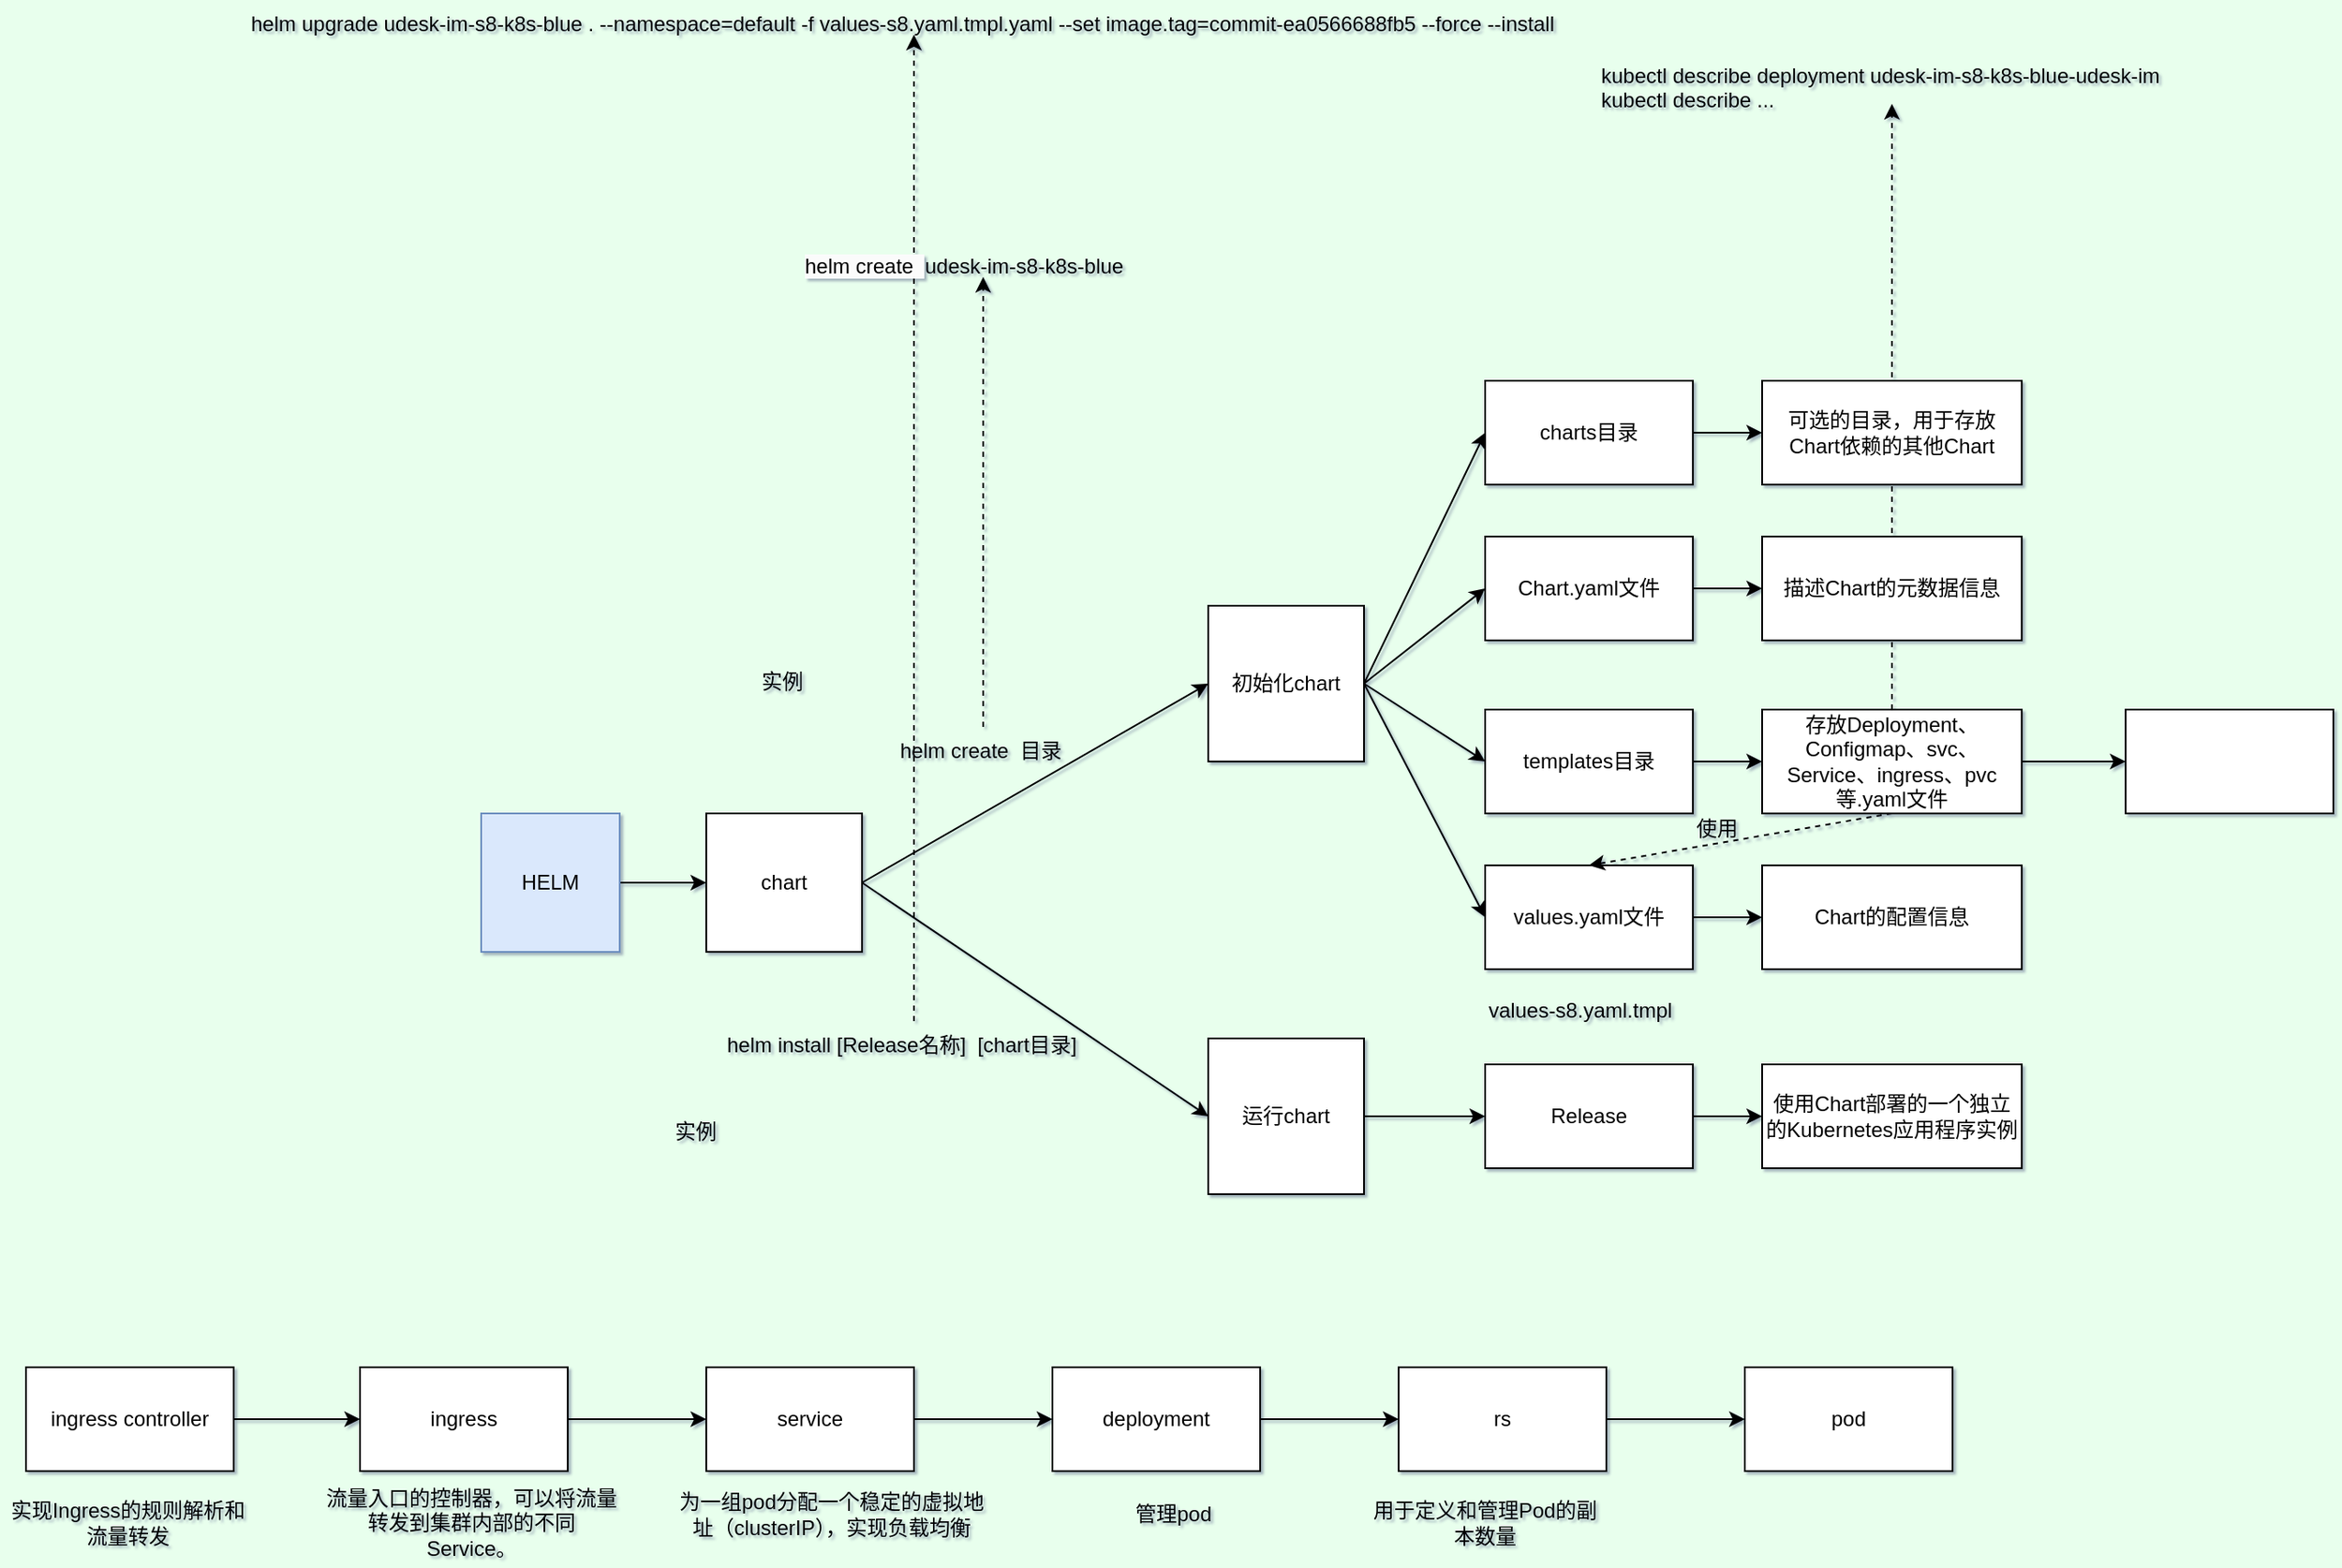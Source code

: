 <mxfile version="21.7.4" type="github">
  <diagram name="第 1 页" id="E5oqeyXUT3EholCvVv0P">
    <mxGraphModel dx="2048" dy="1929" grid="1" gridSize="10" guides="1" tooltips="1" connect="1" arrows="1" fold="1" page="1" pageScale="1" pageWidth="827" pageHeight="1169" background="#E8FFED" math="0" shadow="1">
      <root>
        <mxCell id="0" />
        <mxCell id="1" parent="0" />
        <mxCell id="5qIUG_8EQPnFbdWqvxKQ-83" style="edgeStyle=orthogonalEdgeStyle;rounded=0;orthogonalLoop=1;jettySize=auto;html=1;exitX=0.5;exitY=0;exitDx=0;exitDy=0;entryX=0.5;entryY=1;entryDx=0;entryDy=0;dashed=1;" parent="1" source="5qIUG_8EQPnFbdWqvxKQ-54" target="5qIUG_8EQPnFbdWqvxKQ-43" edge="1">
          <mxGeometry relative="1" as="geometry" />
        </mxCell>
        <mxCell id="5qIUG_8EQPnFbdWqvxKQ-84" style="edgeStyle=orthogonalEdgeStyle;rounded=0;orthogonalLoop=1;jettySize=auto;html=1;exitX=0.5;exitY=0;exitDx=0;exitDy=0;entryX=0.5;entryY=1;entryDx=0;entryDy=0;dashed=1;" parent="1" source="5qIUG_8EQPnFbdWqvxKQ-31" target="5qIUG_8EQPnFbdWqvxKQ-81" edge="1">
          <mxGeometry relative="1" as="geometry" />
        </mxCell>
        <mxCell id="5qIUG_8EQPnFbdWqvxKQ-47" style="edgeStyle=orthogonalEdgeStyle;rounded=0;orthogonalLoop=1;jettySize=auto;html=1;exitX=1;exitY=0.5;exitDx=0;exitDy=0;entryX=0;entryY=0.5;entryDx=0;entryDy=0;" parent="1" source="5qIUG_8EQPnFbdWqvxKQ-1" target="5qIUG_8EQPnFbdWqvxKQ-44" edge="1">
          <mxGeometry relative="1" as="geometry" />
        </mxCell>
        <mxCell id="5qIUG_8EQPnFbdWqvxKQ-1" value="HELM" style="whiteSpace=wrap;html=1;aspect=fixed;fillColor=#dae8fc;strokeColor=#6c8ebf;" parent="1" vertex="1">
          <mxGeometry x="-270" y="250" width="80" height="80" as="geometry" />
        </mxCell>
        <mxCell id="5qIUG_8EQPnFbdWqvxKQ-24" style="rounded=0;orthogonalLoop=1;jettySize=auto;html=1;exitX=1;exitY=0.5;exitDx=0;exitDy=0;entryX=0;entryY=0.5;entryDx=0;entryDy=0;elbow=vertical;" parent="1" source="5qIUG_8EQPnFbdWqvxKQ-3" target="5qIUG_8EQPnFbdWqvxKQ-20" edge="1">
          <mxGeometry relative="1" as="geometry" />
        </mxCell>
        <mxCell id="5qIUG_8EQPnFbdWqvxKQ-25" style="rounded=0;orthogonalLoop=1;jettySize=auto;html=1;exitX=1;exitY=0.5;exitDx=0;exitDy=0;entryX=0;entryY=0.5;entryDx=0;entryDy=0;" parent="1" source="5qIUG_8EQPnFbdWqvxKQ-3" target="5qIUG_8EQPnFbdWqvxKQ-21" edge="1">
          <mxGeometry relative="1" as="geometry" />
        </mxCell>
        <mxCell id="5qIUG_8EQPnFbdWqvxKQ-26" style="rounded=0;orthogonalLoop=1;jettySize=auto;html=1;exitX=1;exitY=0.5;exitDx=0;exitDy=0;entryX=0;entryY=0.5;entryDx=0;entryDy=0;" parent="1" source="5qIUG_8EQPnFbdWqvxKQ-3" target="5qIUG_8EQPnFbdWqvxKQ-22" edge="1">
          <mxGeometry relative="1" as="geometry" />
        </mxCell>
        <mxCell id="5qIUG_8EQPnFbdWqvxKQ-27" style="rounded=0;orthogonalLoop=1;jettySize=auto;html=1;exitX=1;exitY=0.5;exitDx=0;exitDy=0;entryX=0;entryY=0.5;entryDx=0;entryDy=0;" parent="1" source="5qIUG_8EQPnFbdWqvxKQ-3" target="5qIUG_8EQPnFbdWqvxKQ-23" edge="1">
          <mxGeometry relative="1" as="geometry" />
        </mxCell>
        <mxCell id="5qIUG_8EQPnFbdWqvxKQ-3" value="初始化chart" style="rounded=0;whiteSpace=wrap;html=1;" parent="1" vertex="1">
          <mxGeometry x="150" y="130" width="90" height="90" as="geometry" />
        </mxCell>
        <mxCell id="5qIUG_8EQPnFbdWqvxKQ-40" style="edgeStyle=orthogonalEdgeStyle;rounded=0;orthogonalLoop=1;jettySize=auto;html=1;exitX=1;exitY=0.5;exitDx=0;exitDy=0;entryX=0;entryY=0.5;entryDx=0;entryDy=0;" parent="1" source="5qIUG_8EQPnFbdWqvxKQ-20" target="5qIUG_8EQPnFbdWqvxKQ-29" edge="1">
          <mxGeometry relative="1" as="geometry" />
        </mxCell>
        <mxCell id="5qIUG_8EQPnFbdWqvxKQ-20" value="charts目录" style="rounded=0;whiteSpace=wrap;html=1;" parent="1" vertex="1">
          <mxGeometry x="310" width="120" height="60" as="geometry" />
        </mxCell>
        <mxCell id="5qIUG_8EQPnFbdWqvxKQ-39" style="edgeStyle=orthogonalEdgeStyle;rounded=0;orthogonalLoop=1;jettySize=auto;html=1;exitX=1;exitY=0.5;exitDx=0;exitDy=0;entryX=0;entryY=0.5;entryDx=0;entryDy=0;" parent="1" source="5qIUG_8EQPnFbdWqvxKQ-21" target="5qIUG_8EQPnFbdWqvxKQ-37" edge="1">
          <mxGeometry relative="1" as="geometry" />
        </mxCell>
        <mxCell id="5qIUG_8EQPnFbdWqvxKQ-21" value="Chart.yaml文件" style="rounded=0;whiteSpace=wrap;html=1;" parent="1" vertex="1">
          <mxGeometry x="310" y="90" width="120" height="60" as="geometry" />
        </mxCell>
        <mxCell id="5qIUG_8EQPnFbdWqvxKQ-32" style="edgeStyle=orthogonalEdgeStyle;rounded=0;orthogonalLoop=1;jettySize=auto;html=1;exitX=1;exitY=0.5;exitDx=0;exitDy=0;" parent="1" source="5qIUG_8EQPnFbdWqvxKQ-22" target="5qIUG_8EQPnFbdWqvxKQ-31" edge="1">
          <mxGeometry relative="1" as="geometry" />
        </mxCell>
        <mxCell id="5qIUG_8EQPnFbdWqvxKQ-22" value="templates目录" style="rounded=0;whiteSpace=wrap;html=1;" parent="1" vertex="1">
          <mxGeometry x="310" y="190" width="120" height="60" as="geometry" />
        </mxCell>
        <mxCell id="5qIUG_8EQPnFbdWqvxKQ-36" style="edgeStyle=orthogonalEdgeStyle;rounded=0;orthogonalLoop=1;jettySize=auto;html=1;exitX=1;exitY=0.5;exitDx=0;exitDy=0;" parent="1" source="5qIUG_8EQPnFbdWqvxKQ-23" target="5qIUG_8EQPnFbdWqvxKQ-34" edge="1">
          <mxGeometry relative="1" as="geometry" />
        </mxCell>
        <mxCell id="5qIUG_8EQPnFbdWqvxKQ-23" value="values.yaml文件" style="rounded=0;whiteSpace=wrap;html=1;" parent="1" vertex="1">
          <mxGeometry x="310" y="280" width="120" height="60" as="geometry" />
        </mxCell>
        <mxCell id="5qIUG_8EQPnFbdWqvxKQ-29" value="可选的目录，用于存放Chart依赖的其他Chart" style="rounded=0;whiteSpace=wrap;html=1;" parent="1" vertex="1">
          <mxGeometry x="470" width="150" height="60" as="geometry" />
        </mxCell>
        <mxCell id="5qIUG_8EQPnFbdWqvxKQ-42" style="edgeStyle=orthogonalEdgeStyle;rounded=0;orthogonalLoop=1;jettySize=auto;html=1;exitX=1;exitY=0.5;exitDx=0;exitDy=0;entryX=0;entryY=0.5;entryDx=0;entryDy=0;" parent="1" source="5qIUG_8EQPnFbdWqvxKQ-31" target="5qIUG_8EQPnFbdWqvxKQ-41" edge="1">
          <mxGeometry relative="1" as="geometry" />
        </mxCell>
        <mxCell id="5qIUG_8EQPnFbdWqvxKQ-75" style="rounded=0;orthogonalLoop=1;jettySize=auto;html=1;exitX=0.5;exitY=1;exitDx=0;exitDy=0;entryX=0.5;entryY=0;entryDx=0;entryDy=0;dashed=1;" parent="1" source="5qIUG_8EQPnFbdWqvxKQ-31" target="5qIUG_8EQPnFbdWqvxKQ-23" edge="1">
          <mxGeometry relative="1" as="geometry" />
        </mxCell>
        <mxCell id="5qIUG_8EQPnFbdWqvxKQ-31" value="存放Deployment、Configmap、svc、Service、ingress、pvc等.yaml文件" style="rounded=0;whiteSpace=wrap;html=1;" parent="1" vertex="1">
          <mxGeometry x="470" y="190" width="150" height="60" as="geometry" />
        </mxCell>
        <mxCell id="5qIUG_8EQPnFbdWqvxKQ-34" value="Chart的配置信息" style="rounded=0;whiteSpace=wrap;html=1;" parent="1" vertex="1">
          <mxGeometry x="470" y="280" width="150" height="60" as="geometry" />
        </mxCell>
        <mxCell id="5qIUG_8EQPnFbdWqvxKQ-37" value="描述Chart的元数据信息" style="rounded=0;whiteSpace=wrap;html=1;" parent="1" vertex="1">
          <mxGeometry x="470" y="90" width="150" height="60" as="geometry" />
        </mxCell>
        <mxCell id="5qIUG_8EQPnFbdWqvxKQ-41" value="" style="rounded=0;whiteSpace=wrap;html=1;" parent="1" vertex="1">
          <mxGeometry x="680" y="190" width="120" height="60" as="geometry" />
        </mxCell>
        <mxCell id="5qIUG_8EQPnFbdWqvxKQ-43" value="helm upgrade udesk-im-s8-k8s-blue . --namespace=default -f values-s8.yaml.tmpl.yaml --set image.tag=commit-ea0566688fb5 --force --install" style="text;whiteSpace=wrap;" parent="1" vertex="1">
          <mxGeometry x="-405" y="-220" width="770" height="20" as="geometry" />
        </mxCell>
        <mxCell id="5qIUG_8EQPnFbdWqvxKQ-48" style="rounded=0;orthogonalLoop=1;jettySize=auto;html=1;exitX=1;exitY=0.5;exitDx=0;exitDy=0;entryX=0;entryY=0.5;entryDx=0;entryDy=0;" parent="1" source="5qIUG_8EQPnFbdWqvxKQ-44" target="5qIUG_8EQPnFbdWqvxKQ-3" edge="1">
          <mxGeometry relative="1" as="geometry" />
        </mxCell>
        <mxCell id="5qIUG_8EQPnFbdWqvxKQ-53" style="rounded=0;orthogonalLoop=1;jettySize=auto;html=1;exitX=1;exitY=0.5;exitDx=0;exitDy=0;entryX=0;entryY=0.5;entryDx=0;entryDy=0;" parent="1" source="5qIUG_8EQPnFbdWqvxKQ-44" target="5qIUG_8EQPnFbdWqvxKQ-52" edge="1">
          <mxGeometry relative="1" as="geometry" />
        </mxCell>
        <mxCell id="5qIUG_8EQPnFbdWqvxKQ-44" value="chart" style="rounded=0;whiteSpace=wrap;html=1;" parent="1" vertex="1">
          <mxGeometry x="-140" y="250" width="90" height="80" as="geometry" />
        </mxCell>
        <mxCell id="5qIUG_8EQPnFbdWqvxKQ-64" style="rounded=0;orthogonalLoop=1;jettySize=auto;html=1;exitX=0.5;exitY=0;exitDx=0;exitDy=0;entryX=0.5;entryY=1;entryDx=0;entryDy=0;dashed=1;" parent="1" source="5qIUG_8EQPnFbdWqvxKQ-49" target="5qIUG_8EQPnFbdWqvxKQ-63" edge="1">
          <mxGeometry relative="1" as="geometry" />
        </mxCell>
        <mxCell id="5qIUG_8EQPnFbdWqvxKQ-49" value="helm create  目录" style="text;whiteSpace=wrap;" parent="1" vertex="1">
          <mxGeometry x="-30" y="200" width="100" height="20" as="geometry" />
        </mxCell>
        <mxCell id="5qIUG_8EQPnFbdWqvxKQ-61" style="edgeStyle=orthogonalEdgeStyle;rounded=0;orthogonalLoop=1;jettySize=auto;html=1;exitX=1;exitY=0.5;exitDx=0;exitDy=0;" parent="1" source="5qIUG_8EQPnFbdWqvxKQ-52" target="5qIUG_8EQPnFbdWqvxKQ-60" edge="1">
          <mxGeometry relative="1" as="geometry" />
        </mxCell>
        <mxCell id="5qIUG_8EQPnFbdWqvxKQ-52" value="运行chart" style="rounded=0;whiteSpace=wrap;html=1;" parent="1" vertex="1">
          <mxGeometry x="150" y="380" width="90" height="90" as="geometry" />
        </mxCell>
        <mxCell id="5qIUG_8EQPnFbdWqvxKQ-54" value="helm install [Release名称]  [chart目录]" style="text;whiteSpace=wrap;" parent="1" vertex="1">
          <mxGeometry x="-130" y="370" width="220" height="20" as="geometry" />
        </mxCell>
        <mxCell id="5qIUG_8EQPnFbdWqvxKQ-57" value="实例" style="text;whiteSpace=wrap;" parent="1" vertex="1">
          <mxGeometry x="-160" y="420" width="30" height="30" as="geometry" />
        </mxCell>
        <mxCell id="5qIUG_8EQPnFbdWqvxKQ-71" style="edgeStyle=orthogonalEdgeStyle;rounded=0;orthogonalLoop=1;jettySize=auto;html=1;exitX=1;exitY=0.5;exitDx=0;exitDy=0;entryX=0;entryY=0.5;entryDx=0;entryDy=0;" parent="1" source="5qIUG_8EQPnFbdWqvxKQ-60" target="5qIUG_8EQPnFbdWqvxKQ-69" edge="1">
          <mxGeometry relative="1" as="geometry" />
        </mxCell>
        <mxCell id="5qIUG_8EQPnFbdWqvxKQ-60" value="Release" style="rounded=0;whiteSpace=wrap;html=1;" parent="1" vertex="1">
          <mxGeometry x="310" y="395" width="120" height="60" as="geometry" />
        </mxCell>
        <mxCell id="5qIUG_8EQPnFbdWqvxKQ-63" value="&lt;span style=&quot;color: rgb(0, 0, 0); font-family: Helvetica; font-size: 12px; font-style: normal; font-variant-ligatures: normal; font-variant-caps: normal; font-weight: 400; letter-spacing: normal; orphans: 2; text-align: left; text-indent: 0px; text-transform: none; widows: 2; word-spacing: 0px; -webkit-text-stroke-width: 0px; background-color: rgb(251, 251, 251); text-decoration-thickness: initial; text-decoration-style: initial; text-decoration-color: initial; float: none; display: inline !important;&quot;&gt;helm create&amp;nbsp;&amp;nbsp;&lt;/span&gt;udesk-im-s8-k8s-blue" style="text;whiteSpace=wrap;html=1;" parent="1" vertex="1">
          <mxGeometry x="-85" y="-80" width="210" height="20" as="geometry" />
        </mxCell>
        <mxCell id="5qIUG_8EQPnFbdWqvxKQ-65" value="实例" style="text;whiteSpace=wrap;" parent="1" vertex="1">
          <mxGeometry x="-110" y="160" width="30" height="30" as="geometry" />
        </mxCell>
        <mxCell id="5qIUG_8EQPnFbdWqvxKQ-69" value="使用Chart部署的一个独立的Kubernetes应用程序实例" style="rounded=0;whiteSpace=wrap;html=1;" parent="1" vertex="1">
          <mxGeometry x="470" y="395" width="150" height="60" as="geometry" />
        </mxCell>
        <mxCell id="5qIUG_8EQPnFbdWqvxKQ-77" value="使用" style="text;whiteSpace=wrap;" parent="1" vertex="1">
          <mxGeometry x="430" y="245" width="30" height="30" as="geometry" />
        </mxCell>
        <mxCell id="5qIUG_8EQPnFbdWqvxKQ-79" value="values-s8.yaml.tmpl" style="text;whiteSpace=wrap;" parent="1" vertex="1">
          <mxGeometry x="310" y="350" width="120" height="30" as="geometry" />
        </mxCell>
        <mxCell id="5qIUG_8EQPnFbdWqvxKQ-81" value="kubectl describe deployment udesk-im-s8-k8s-blue-udesk-im&#xa;kubectl describe ..." style="text;whiteSpace=wrap;" parent="1" vertex="1">
          <mxGeometry x="375" y="-190" width="340" height="30" as="geometry" />
        </mxCell>
        <mxCell id="e00UH-vx15EtAn3FseMz-2" style="edgeStyle=orthogonalEdgeStyle;rounded=0;orthogonalLoop=1;jettySize=auto;html=1;" edge="1" parent="1" source="e00UH-vx15EtAn3FseMz-1">
          <mxGeometry relative="1" as="geometry">
            <mxPoint x="-340" y="600" as="targetPoint" />
          </mxGeometry>
        </mxCell>
        <mxCell id="e00UH-vx15EtAn3FseMz-1" value="ingress controller" style="rounded=0;whiteSpace=wrap;html=1;" vertex="1" parent="1">
          <mxGeometry x="-533" y="570" width="120" height="60" as="geometry" />
        </mxCell>
        <mxCell id="e00UH-vx15EtAn3FseMz-5" value="" style="edgeStyle=orthogonalEdgeStyle;rounded=0;orthogonalLoop=1;jettySize=auto;html=1;" edge="1" parent="1" source="e00UH-vx15EtAn3FseMz-3" target="e00UH-vx15EtAn3FseMz-4">
          <mxGeometry relative="1" as="geometry" />
        </mxCell>
        <mxCell id="e00UH-vx15EtAn3FseMz-3" value="ingress" style="rounded=0;whiteSpace=wrap;html=1;" vertex="1" parent="1">
          <mxGeometry x="-340" y="570" width="120" height="60" as="geometry" />
        </mxCell>
        <mxCell id="e00UH-vx15EtAn3FseMz-7" value="" style="edgeStyle=orthogonalEdgeStyle;rounded=0;orthogonalLoop=1;jettySize=auto;html=1;" edge="1" parent="1" source="e00UH-vx15EtAn3FseMz-4" target="e00UH-vx15EtAn3FseMz-6">
          <mxGeometry relative="1" as="geometry" />
        </mxCell>
        <mxCell id="e00UH-vx15EtAn3FseMz-4" value="service" style="rounded=0;whiteSpace=wrap;html=1;" vertex="1" parent="1">
          <mxGeometry x="-140" y="570" width="120" height="60" as="geometry" />
        </mxCell>
        <mxCell id="e00UH-vx15EtAn3FseMz-9" value="" style="edgeStyle=orthogonalEdgeStyle;rounded=0;orthogonalLoop=1;jettySize=auto;html=1;" edge="1" parent="1" source="e00UH-vx15EtAn3FseMz-6" target="e00UH-vx15EtAn3FseMz-8">
          <mxGeometry relative="1" as="geometry" />
        </mxCell>
        <mxCell id="e00UH-vx15EtAn3FseMz-6" value="deployment" style="rounded=0;whiteSpace=wrap;html=1;" vertex="1" parent="1">
          <mxGeometry x="60" y="570" width="120" height="60" as="geometry" />
        </mxCell>
        <mxCell id="e00UH-vx15EtAn3FseMz-11" value="" style="edgeStyle=orthogonalEdgeStyle;rounded=0;orthogonalLoop=1;jettySize=auto;html=1;" edge="1" parent="1" source="e00UH-vx15EtAn3FseMz-8" target="e00UH-vx15EtAn3FseMz-10">
          <mxGeometry relative="1" as="geometry" />
        </mxCell>
        <mxCell id="e00UH-vx15EtAn3FseMz-8" value="rs" style="rounded=0;whiteSpace=wrap;html=1;" vertex="1" parent="1">
          <mxGeometry x="260" y="570" width="120" height="60" as="geometry" />
        </mxCell>
        <mxCell id="e00UH-vx15EtAn3FseMz-10" value="pod" style="rounded=0;whiteSpace=wrap;html=1;" vertex="1" parent="1">
          <mxGeometry x="460" y="570" width="120" height="60" as="geometry" />
        </mxCell>
        <mxCell id="e00UH-vx15EtAn3FseMz-12" value="流量入口的控制器，可以将流量转发到集群内部的不同 Service。" style="text;html=1;strokeColor=none;fillColor=none;align=center;verticalAlign=middle;whiteSpace=wrap;rounded=0;" vertex="1" parent="1">
          <mxGeometry x="-362.5" y="640" width="172.5" height="40" as="geometry" />
        </mxCell>
        <mxCell id="e00UH-vx15EtAn3FseMz-13" value="实现Ingress的规则解析和流量转发" style="text;html=1;strokeColor=none;fillColor=none;align=center;verticalAlign=middle;whiteSpace=wrap;rounded=0;" vertex="1" parent="1">
          <mxGeometry x="-548" y="640" width="148" height="40" as="geometry" />
        </mxCell>
        <mxCell id="e00UH-vx15EtAn3FseMz-14" value="为一组pod分配一个稳定的虚拟地址（clusterIP），实现负载均衡" style="text;html=1;strokeColor=none;fillColor=none;align=center;verticalAlign=middle;whiteSpace=wrap;rounded=0;" vertex="1" parent="1">
          <mxGeometry x="-160" y="635" width="185" height="40" as="geometry" />
        </mxCell>
        <mxCell id="e00UH-vx15EtAn3FseMz-15" value="管理pod" style="text;html=1;strokeColor=none;fillColor=none;align=center;verticalAlign=middle;whiteSpace=wrap;rounded=0;" vertex="1" parent="1">
          <mxGeometry x="100" y="640" width="60" height="30" as="geometry" />
        </mxCell>
        <mxCell id="e00UH-vx15EtAn3FseMz-16" value="用于定义和管理Pod的副本数量" style="text;html=1;strokeColor=none;fillColor=none;align=center;verticalAlign=middle;whiteSpace=wrap;rounded=0;" vertex="1" parent="1">
          <mxGeometry x="240" y="640" width="140" height="40" as="geometry" />
        </mxCell>
      </root>
    </mxGraphModel>
  </diagram>
</mxfile>
